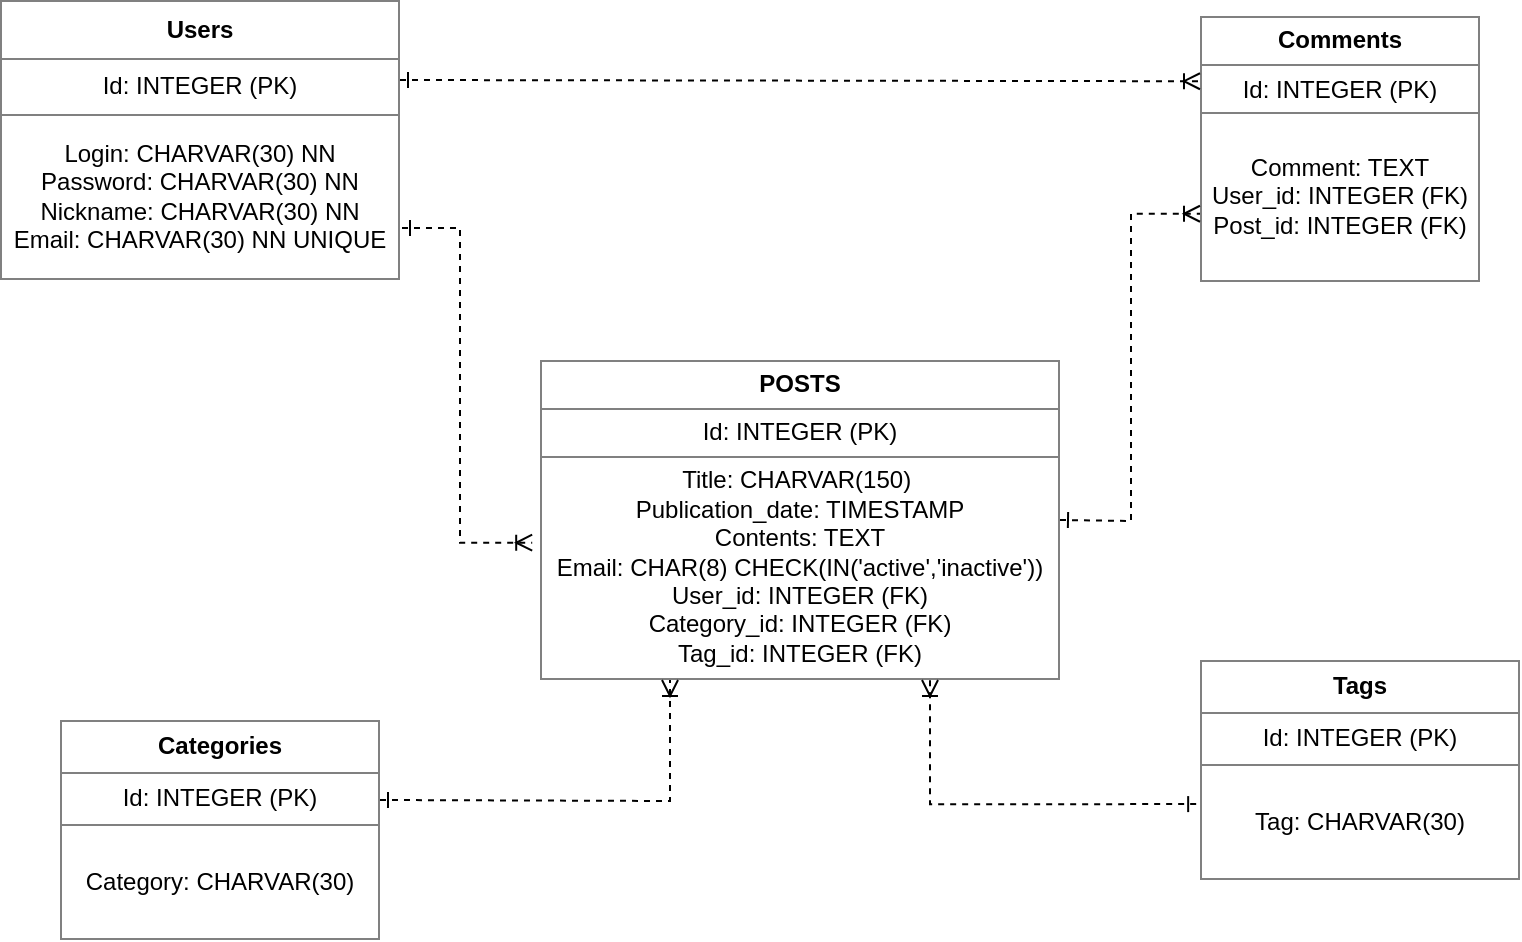 <mxfile version="20.0.3" type="github">
  <diagram id="8eAx-9GM4uaWxtmY6Ufz" name="Diagrama fisico">
    <mxGraphModel dx="868" dy="482" grid="1" gridSize="10" guides="1" tooltips="1" connect="1" arrows="1" fold="1" page="1" pageScale="1" pageWidth="827" pageHeight="1169" math="0" shadow="0">
      <root>
        <mxCell id="0" />
        <mxCell id="1" parent="0" />
        <mxCell id="E7Vxxg4DmYyX0V0PuBKv-5" value="&lt;table border=&quot;1&quot; width=&quot;100%&quot; height=&quot;100%&quot; cellpadding=&quot;4&quot; style=&quot;width:100%;height:100%;border-collapse:collapse;&quot;&gt;&lt;tbody&gt;&lt;tr&gt;&lt;th align=&quot;center&quot;&gt;Users&lt;/th&gt;&lt;/tr&gt;&lt;tr&gt;&lt;td align=&quot;center&quot;&gt;Id: INTEGER (PK)&lt;/td&gt;&lt;/tr&gt;&lt;tr&gt;&lt;td align=&quot;center&quot;&gt;Login: CHARVAR(30) NN&lt;br&gt;Password: CHARVAR(30) NN&lt;br&gt;Nickname: CHARVAR(30) NN&lt;br&gt;Email: CHARVAR(30) NN UNIQUE&lt;/td&gt;&lt;/tr&gt;&lt;/tbody&gt;&lt;/table&gt;" style="text;html=1;strokeColor=none;fillColor=none;overflow=fill;" parent="1" vertex="1">
          <mxGeometry x="10" y="20" width="200" height="140" as="geometry" />
        </mxCell>
        <mxCell id="E7Vxxg4DmYyX0V0PuBKv-6" value="&lt;table border=&quot;1&quot; width=&quot;100%&quot; height=&quot;100%&quot; cellpadding=&quot;4&quot; style=&quot;width:100%;height:100%;border-collapse:collapse;&quot;&gt;&lt;tbody&gt;&lt;tr&gt;&lt;th align=&quot;center&quot;&gt;POSTS&lt;/th&gt;&lt;/tr&gt;&lt;tr&gt;&lt;td align=&quot;center&quot;&gt;Id: INTEGER (PK)&lt;/td&gt;&lt;/tr&gt;&lt;tr&gt;&lt;td align=&quot;center&quot;&gt;Title: CHARVAR(150)&amp;nbsp;&lt;br&gt;Publication_date: TIMESTAMP&lt;br&gt;Contents: TEXT&lt;br&gt;Email: CHAR(8) CHECK(IN(&#39;active&#39;,&#39;inactive&#39;))&lt;br&gt;User_id: INTEGER (FK)&lt;br&gt;Category_id: INTEGER (FK)&lt;br&gt;Tag_id: INTEGER (FK)&lt;/td&gt;&lt;/tr&gt;&lt;/tbody&gt;&lt;/table&gt;" style="text;html=1;strokeColor=none;fillColor=none;overflow=fill;" parent="1" vertex="1">
          <mxGeometry x="280" y="200" width="260" height="160" as="geometry" />
        </mxCell>
        <mxCell id="E7Vxxg4DmYyX0V0PuBKv-7" value="&lt;table border=&quot;1&quot; width=&quot;100%&quot; height=&quot;100%&quot; cellpadding=&quot;4&quot; style=&quot;width:100%;height:100%;border-collapse:collapse;&quot;&gt;&lt;tbody&gt;&lt;tr&gt;&lt;th align=&quot;center&quot;&gt;Comments&lt;/th&gt;&lt;/tr&gt;&lt;tr&gt;&lt;td align=&quot;center&quot;&gt;Id: INTEGER (PK)&lt;/td&gt;&lt;/tr&gt;&lt;tr&gt;&lt;td align=&quot;center&quot;&gt;&lt;br&gt;Comment: TEXT&lt;br&gt;User_id: INTEGER (FK)&lt;br&gt;Post_id: INTEGER (FK)&lt;br&gt;&lt;br&gt;&lt;/td&gt;&lt;/tr&gt;&lt;/tbody&gt;&lt;/table&gt;" style="text;html=1;strokeColor=none;fillColor=none;overflow=fill;" parent="1" vertex="1">
          <mxGeometry x="610" y="27.5" width="140" height="132.5" as="geometry" />
        </mxCell>
        <mxCell id="E7Vxxg4DmYyX0V0PuBKv-8" value="&lt;table border=&quot;1&quot; width=&quot;100%&quot; height=&quot;100%&quot; cellpadding=&quot;4&quot; style=&quot;width:100%;height:100%;border-collapse:collapse;&quot;&gt;&lt;tbody&gt;&lt;tr&gt;&lt;th align=&quot;center&quot;&gt;Categories&lt;/th&gt;&lt;/tr&gt;&lt;tr&gt;&lt;td align=&quot;center&quot;&gt;Id: INTEGER (PK)&lt;/td&gt;&lt;/tr&gt;&lt;tr&gt;&lt;td align=&quot;center&quot;&gt;&lt;br&gt;Category: CHARVAR(30)&lt;br&gt;&lt;br&gt;&lt;/td&gt;&lt;/tr&gt;&lt;/tbody&gt;&lt;/table&gt;" style="text;html=1;strokeColor=none;fillColor=none;overflow=fill;" parent="1" vertex="1">
          <mxGeometry x="40" y="380" width="160" height="110" as="geometry" />
        </mxCell>
        <mxCell id="E7Vxxg4DmYyX0V0PuBKv-9" value="&lt;table border=&quot;1&quot; width=&quot;100%&quot; height=&quot;100%&quot; cellpadding=&quot;4&quot; style=&quot;width:100%;height:100%;border-collapse:collapse;&quot;&gt;&lt;tbody&gt;&lt;tr&gt;&lt;th align=&quot;center&quot;&gt;Tags&lt;/th&gt;&lt;/tr&gt;&lt;tr&gt;&lt;td align=&quot;center&quot;&gt;Id: INTEGER (PK)&lt;/td&gt;&lt;/tr&gt;&lt;tr&gt;&lt;td align=&quot;center&quot;&gt;&lt;br&gt;Tag: CHARVAR(30)&lt;br&gt;&lt;br&gt;&lt;/td&gt;&lt;/tr&gt;&lt;/tbody&gt;&lt;/table&gt;" style="text;html=1;strokeColor=none;fillColor=none;overflow=fill;" parent="1" vertex="1">
          <mxGeometry x="610" y="350" width="160" height="110" as="geometry" />
        </mxCell>
        <mxCell id="E7Vxxg4DmYyX0V0PuBKv-12" value="" style="edgeStyle=orthogonalEdgeStyle;fontSize=12;html=1;endArrow=ERoneToMany;startArrow=ERone;rounded=0;entryX=-0.015;entryY=0.571;entryDx=0;entryDy=0;entryPerimeter=0;exitX=1.005;exitY=0.814;exitDx=0;exitDy=0;exitPerimeter=0;dashed=1;startFill=0;" parent="1" source="E7Vxxg4DmYyX0V0PuBKv-5" target="E7Vxxg4DmYyX0V0PuBKv-6" edge="1">
          <mxGeometry width="100" height="100" relative="1" as="geometry">
            <mxPoint x="80" y="300" as="sourcePoint" />
            <mxPoint x="180" y="200" as="targetPoint" />
            <Array as="points">
              <mxPoint x="240" y="134" />
              <mxPoint x="240" y="291" />
            </Array>
          </mxGeometry>
        </mxCell>
        <mxCell id="E7Vxxg4DmYyX0V0PuBKv-14" value="" style="fontSize=12;html=1;endArrow=ERoneToMany;startArrow=ERone;rounded=0;entryX=0;entryY=0.25;entryDx=0;entryDy=0;exitX=1.01;exitY=0.45;exitDx=0;exitDy=0;exitPerimeter=0;dashed=1;startFill=0;" parent="1" target="E7Vxxg4DmYyX0V0PuBKv-7" edge="1">
          <mxGeometry width="100" height="100" relative="1" as="geometry">
            <mxPoint x="210" y="60" as="sourcePoint" />
            <mxPoint x="274.1" y="256.94" as="targetPoint" />
          </mxGeometry>
        </mxCell>
        <mxCell id="E7Vxxg4DmYyX0V0PuBKv-16" value="" style="edgeStyle=orthogonalEdgeStyle;fontSize=12;html=1;endArrow=ERoneToMany;startArrow=ERone;rounded=0;exitX=1.005;exitY=0.814;exitDx=0;exitDy=0;exitPerimeter=0;dashed=1;entryX=0;entryY=0.75;entryDx=0;entryDy=0;startFill=0;" parent="1" target="E7Vxxg4DmYyX0V0PuBKv-7" edge="1">
          <mxGeometry width="100" height="100" relative="1" as="geometry">
            <mxPoint x="540" y="280" as="sourcePoint" />
            <mxPoint x="600" y="120" as="targetPoint" />
          </mxGeometry>
        </mxCell>
        <mxCell id="E7Vxxg4DmYyX0V0PuBKv-17" value="" style="edgeStyle=orthogonalEdgeStyle;fontSize=12;html=1;endArrow=ERoneToMany;startArrow=ERone;rounded=0;exitX=1.005;exitY=0.814;exitDx=0;exitDy=0;exitPerimeter=0;dashed=1;startFill=0;entryX=0.25;entryY=1;entryDx=0;entryDy=0;" parent="1" target="E7Vxxg4DmYyX0V0PuBKv-6" edge="1">
          <mxGeometry width="100" height="100" relative="1" as="geometry">
            <mxPoint x="200" y="420.0" as="sourcePoint" />
            <mxPoint x="370" y="360" as="targetPoint" />
          </mxGeometry>
        </mxCell>
        <mxCell id="E7Vxxg4DmYyX0V0PuBKv-19" value="" style="edgeStyle=orthogonalEdgeStyle;fontSize=12;html=1;endArrow=ERoneToMany;startArrow=ERone;rounded=0;dashed=1;startFill=0;entryX=0.25;entryY=1;entryDx=0;entryDy=0;exitX=-0.012;exitY=0.655;exitDx=0;exitDy=0;exitPerimeter=0;" parent="1" source="E7Vxxg4DmYyX0V0PuBKv-9" edge="1">
          <mxGeometry width="100" height="100" relative="1" as="geometry">
            <mxPoint x="590" y="420" as="sourcePoint" />
            <mxPoint x="475" y="360" as="targetPoint" />
            <Array as="points">
              <mxPoint x="475" y="422" />
            </Array>
          </mxGeometry>
        </mxCell>
      </root>
    </mxGraphModel>
  </diagram>
</mxfile>
